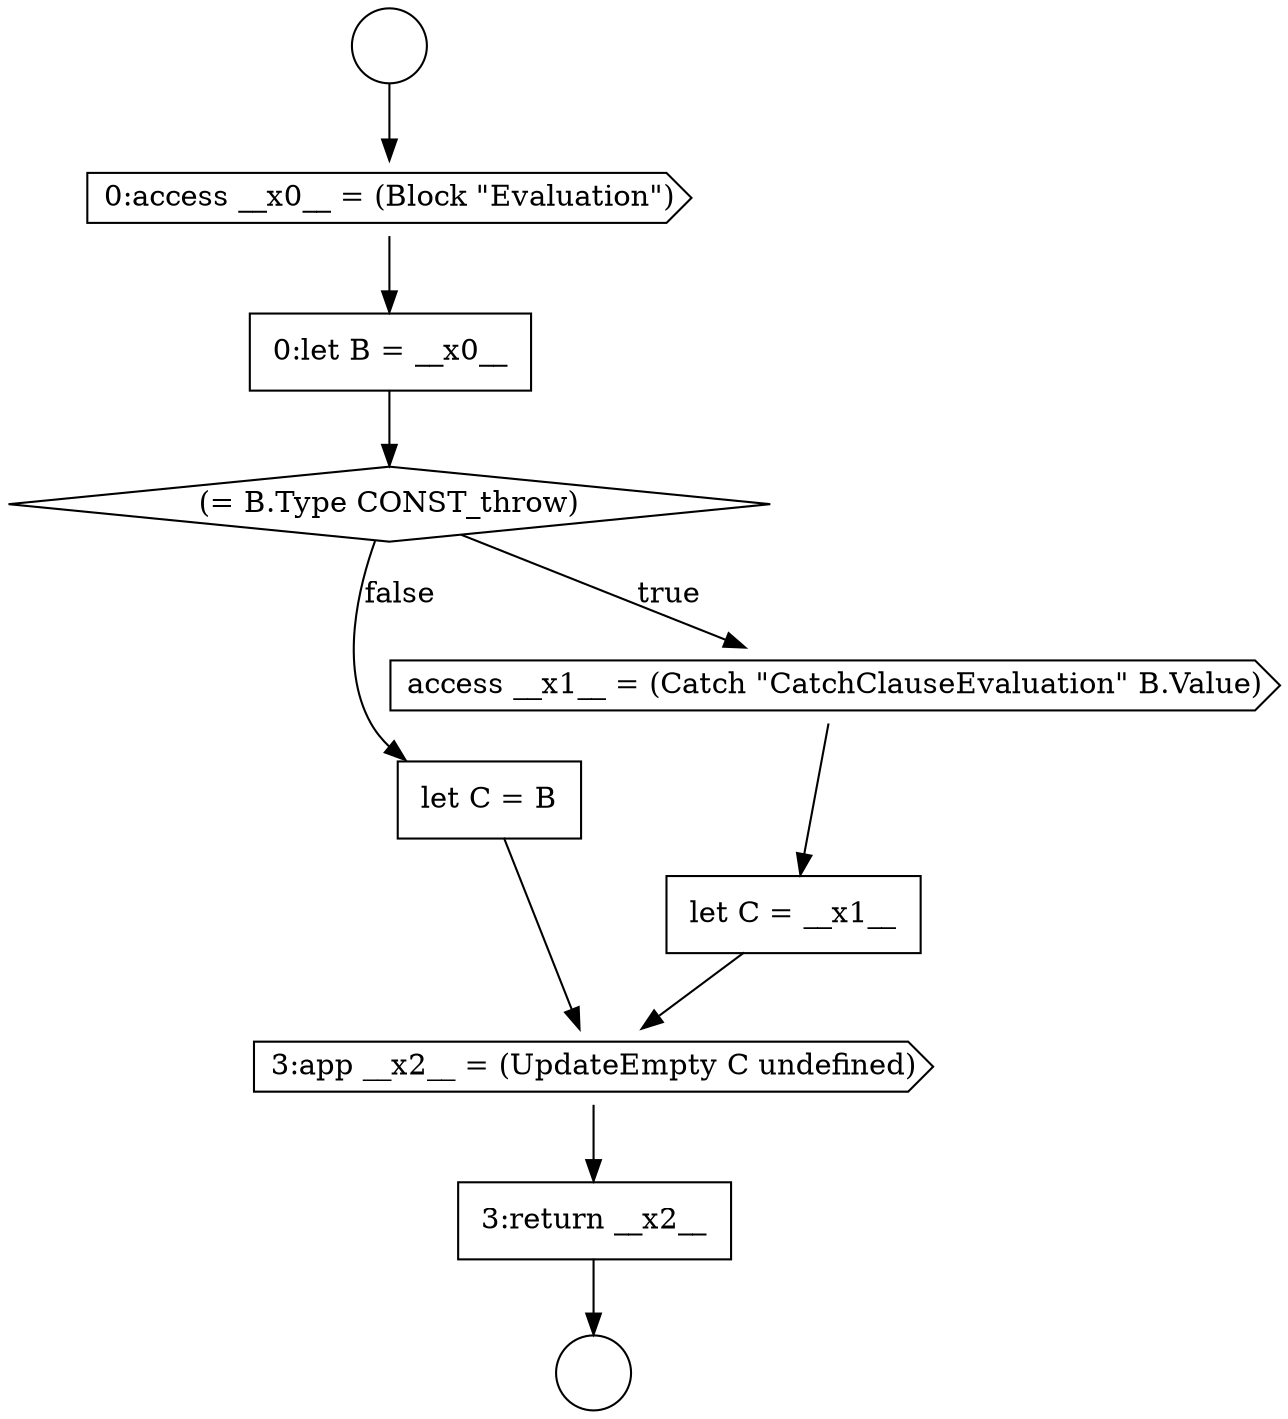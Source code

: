 digraph {
  node7549 [shape=circle label=" " color="black" fillcolor="white" style=filled]
  node7556 [shape=cds, label=<<font color="black">3:app __x2__ = (UpdateEmpty C undefined)</font>> color="black" fillcolor="white" style=filled]
  node7550 [shape=cds, label=<<font color="black">0:access __x0__ = (Block &quot;Evaluation&quot;)</font>> color="black" fillcolor="white" style=filled]
  node7555 [shape=none, margin=0, label=<<font color="black">
    <table border="0" cellborder="1" cellspacing="0" cellpadding="10">
      <tr><td align="left">let C = B</td></tr>
    </table>
  </font>> color="black" fillcolor="white" style=filled]
  node7551 [shape=none, margin=0, label=<<font color="black">
    <table border="0" cellborder="1" cellspacing="0" cellpadding="10">
      <tr><td align="left">0:let B = __x0__</td></tr>
    </table>
  </font>> color="black" fillcolor="white" style=filled]
  node7554 [shape=none, margin=0, label=<<font color="black">
    <table border="0" cellborder="1" cellspacing="0" cellpadding="10">
      <tr><td align="left">let C = __x1__</td></tr>
    </table>
  </font>> color="black" fillcolor="white" style=filled]
  node7552 [shape=diamond, label=<<font color="black">(= B.Type CONST_throw)</font>> color="black" fillcolor="white" style=filled]
  node7557 [shape=none, margin=0, label=<<font color="black">
    <table border="0" cellborder="1" cellspacing="0" cellpadding="10">
      <tr><td align="left">3:return __x2__</td></tr>
    </table>
  </font>> color="black" fillcolor="white" style=filled]
  node7548 [shape=circle label=" " color="black" fillcolor="white" style=filled]
  node7553 [shape=cds, label=<<font color="black">access __x1__ = (Catch &quot;CatchClauseEvaluation&quot; B.Value)</font>> color="black" fillcolor="white" style=filled]
  node7552 -> node7553 [label=<<font color="black">true</font>> color="black"]
  node7552 -> node7555 [label=<<font color="black">false</font>> color="black"]
  node7550 -> node7551 [ color="black"]
  node7556 -> node7557 [ color="black"]
  node7553 -> node7554 [ color="black"]
  node7557 -> node7549 [ color="black"]
  node7548 -> node7550 [ color="black"]
  node7554 -> node7556 [ color="black"]
  node7555 -> node7556 [ color="black"]
  node7551 -> node7552 [ color="black"]
}
